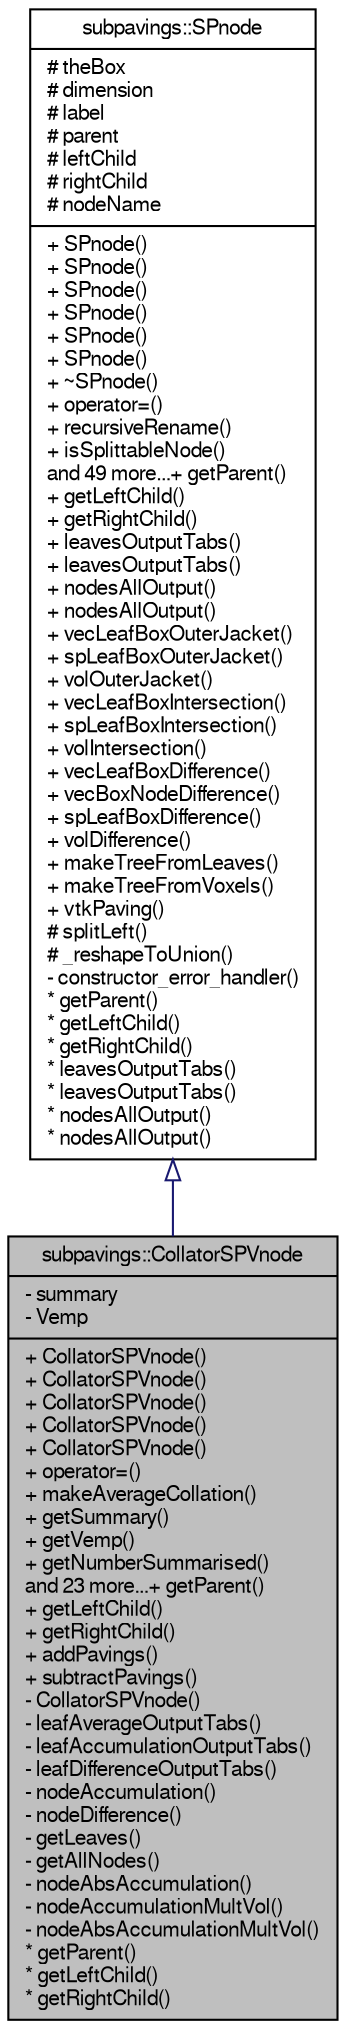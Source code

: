digraph G
{
  edge [fontname="FreeSans",fontsize="10",labelfontname="FreeSans",labelfontsize="10"];
  node [fontname="FreeSans",fontsize="10",shape=record];
  Node1 [label="{subpavings::CollatorSPVnode\n|- summary\l- Vemp\l|+ CollatorSPVnode()\l+ CollatorSPVnode()\l+ CollatorSPVnode()\l+ CollatorSPVnode()\l+ CollatorSPVnode()\l+ operator=()\l+ makeAverageCollation()\l+ getSummary()\l+ getVemp()\l+ getNumberSummarised()\land 23 more...+ getParent()\l+ getLeftChild()\l+ getRightChild()\l+ addPavings()\l+ subtractPavings()\l- CollatorSPVnode()\l- leafAverageOutputTabs()\l- leafAccumulationOutputTabs()\l- leafDifferenceOutputTabs()\l- nodeAccumulation()\l- nodeDifference()\l- getLeaves()\l- getAllNodes()\l- nodeAbsAccumulation()\l- nodeAccumulationMultVol()\l- nodeAbsAccumulationMultVol()\l* getParent()\l* getLeftChild()\l* getRightChild()\l}",height=0.2,width=0.4,color="black", fillcolor="grey75", style="filled" fontcolor="black"];
  Node2 -> Node1 [dir="back",color="midnightblue",fontsize="10",style="solid",arrowtail="onormal",fontname="FreeSans"];
  Node2 [label="{subpavings::SPnode\n|# theBox\l# dimension\l# label\l# parent\l# leftChild\l# rightChild\l# nodeName\l|+ SPnode()\l+ SPnode()\l+ SPnode()\l+ SPnode()\l+ SPnode()\l+ SPnode()\l+ ~SPnode()\l+ operator=()\l+ recursiveRename()\l+ isSplittableNode()\land 49 more...+ getParent()\l+ getLeftChild()\l+ getRightChild()\l+ leavesOutputTabs()\l+ leavesOutputTabs()\l+ nodesAllOutput()\l+ nodesAllOutput()\l+ vecLeafBoxOuterJacket()\l+ spLeafBoxOuterJacket()\l+ volOuterJacket()\l+ vecLeafBoxIntersection()\l+ spLeafBoxIntersection()\l+ volIntersection()\l+ vecLeafBoxDifference()\l+ vecBoxNodeDifference()\l+ spLeafBoxDifference()\l+ volDifference()\l+ makeTreeFromLeaves()\l+ makeTreeFromVoxels()\l+ vtkPaving()\l# splitLeft()\l# _reshapeToUnion()\l- constructor_error_handler()\l* getParent()\l* getLeftChild()\l* getRightChild()\l* leavesOutputTabs()\l* leavesOutputTabs()\l* nodesAllOutput()\l* nodesAllOutput()\l}",height=0.2,width=0.4,color="black", fillcolor="white", style="filled",URL="$classsubpavings_1_1SPnode.shtml",tooltip="SPnodes are nodes in the representation of a subpaving as a binary tree."];
}
